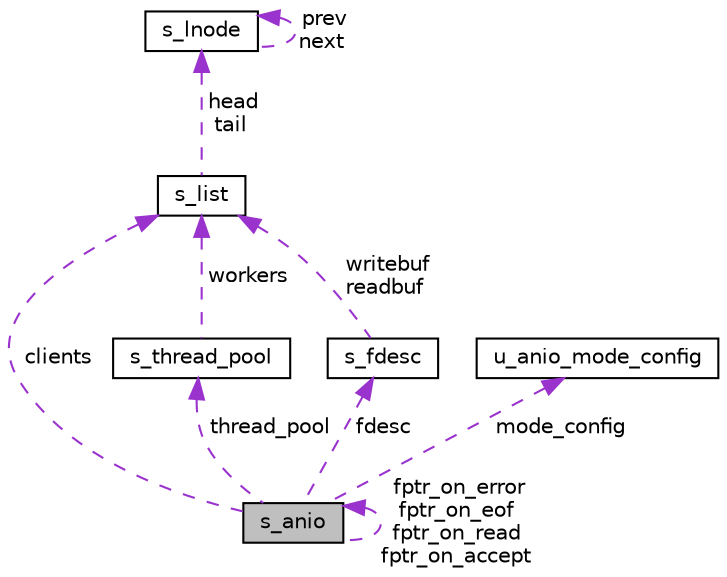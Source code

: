 digraph "s_anio"
{
  edge [fontname="Helvetica",fontsize="10",labelfontname="Helvetica",labelfontsize="10"];
  node [fontname="Helvetica",fontsize="10",shape=record];
  Node1 [label="s_anio",height=0.2,width=0.4,color="black", fillcolor="grey75", style="filled", fontcolor="black"];
  Node2 -> Node1 [dir="back",color="darkorchid3",fontsize="10",style="dashed",label=" thread_pool" ,fontname="Helvetica"];
  Node2 [label="s_thread_pool",height=0.2,width=0.4,color="black", fillcolor="white", style="filled",URL="$structs__thread__pool.html",tooltip="This structure holds data used to manage the workers and the events they shall handle. "];
  Node3 -> Node2 [dir="back",color="darkorchid3",fontsize="10",style="dashed",label=" workers" ,fontname="Helvetica"];
  Node3 [label="s_list",height=0.2,width=0.4,color="black", fillcolor="white", style="filled",URL="$structs__list.html",tooltip="This structure holds a node if the double linked list. "];
  Node4 -> Node3 [dir="back",color="darkorchid3",fontsize="10",style="dashed",label=" head\ntail" ,fontname="Helvetica"];
  Node4 [label="s_lnode",height=0.2,width=0.4,color="black", fillcolor="white", style="filled",URL="$structs__lnode.html",tooltip="This structure holds a double linked node. "];
  Node4 -> Node4 [dir="back",color="darkorchid3",fontsize="10",style="dashed",label=" prev\nnext" ,fontname="Helvetica"];
  Node5 -> Node1 [dir="back",color="darkorchid3",fontsize="10",style="dashed",label=" fdesc" ,fontname="Helvetica"];
  Node5 [label="s_fdesc",height=0.2,width=0.4,color="black", fillcolor="white", style="filled",URL="$structs__fdesc.html",tooltip="This structure represents a client. "];
  Node3 -> Node5 [dir="back",color="darkorchid3",fontsize="10",style="dashed",label=" writebuf\nreadbuf" ,fontname="Helvetica"];
  Node6 -> Node1 [dir="back",color="darkorchid3",fontsize="10",style="dashed",label=" mode_config" ,fontname="Helvetica"];
  Node6 [label="u_anio_mode_config",height=0.2,width=0.4,color="black", fillcolor="white", style="filled",URL="$unionu__anio__mode__config.html",tooltip="This union holds precisions depending on the reading mode set. "];
  Node3 -> Node1 [dir="back",color="darkorchid3",fontsize="10",style="dashed",label=" clients" ,fontname="Helvetica"];
  Node1 -> Node1 [dir="back",color="darkorchid3",fontsize="10",style="dashed",label=" fptr_on_error\nfptr_on_eof\nfptr_on_read\nfptr_on_accept" ,fontname="Helvetica"];
}
